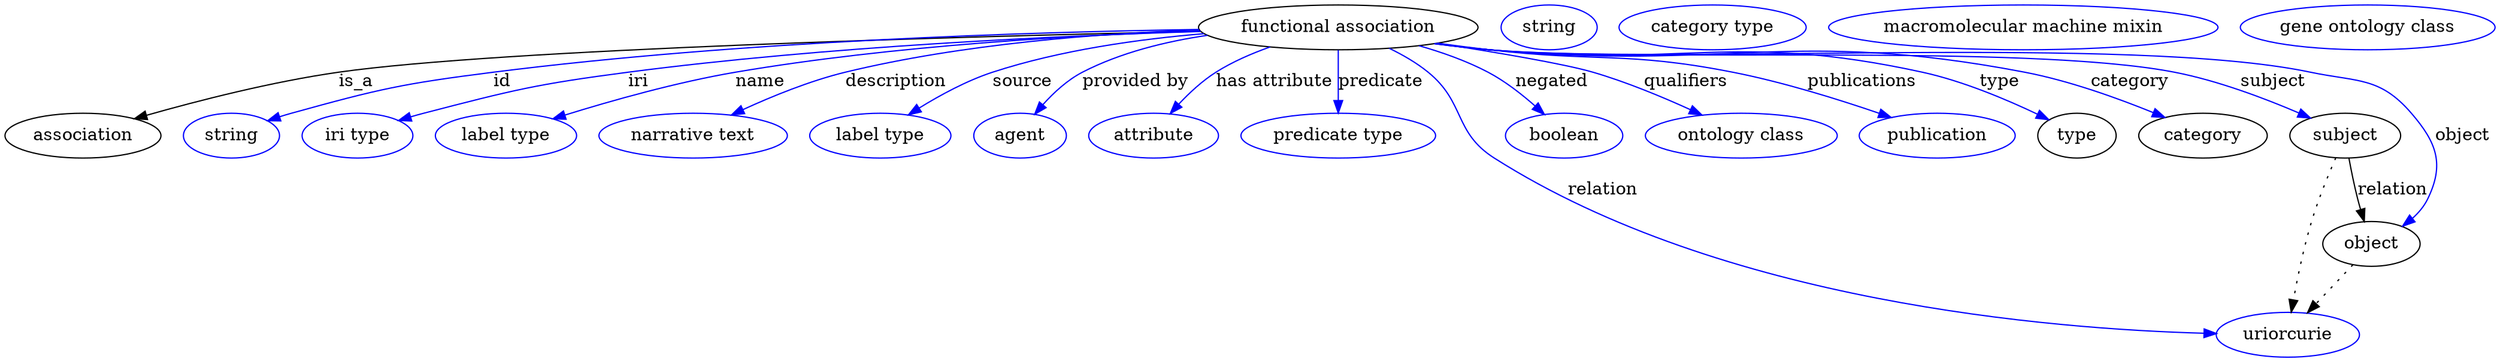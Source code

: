 digraph {
	graph [bb="0,0,1994.4,283"];
	node [label="\N"];
	"functional association"	[height=0.5,
		label="functional association",
		pos="1068.4,265",
		width=3.1053];
	association	[height=0.5,
		pos="62.394,178",
		width=1.7332];
	"functional association" -> association	[label=is_a,
		lp="281.39,221.5",
		pos="e,103.55,191.56 958.16,261.85 770.67,257.74 397.36,247.51 267.39,229 214.12,221.41 154.49,206.07 113.34,194.37"];
	id	[color=blue,
		height=0.5,
		label=string,
		pos="181.39,178",
		width=1.0652];
	"functional association" -> id	[color=blue,
		label=id,
		lp="398.39,221.5",
		pos="e,210.38,190 956.83,263.32 822.26,261.34 589.44,254.15 391.39,229 318.5,219.74 300.2,215.65 229.39,196 226.29,195.14 223.09,194.17 \
219.89,193.16",
		style=solid];
	iri	[color=blue,
		height=0.5,
		label="iri type",
		pos="282.39,178",
		width=1.2277];
	"functional association" -> iri	[color=blue,
		label=iri,
		lp="507.39,221.5",
		pos="e,315.31,190.19 958.36,261.7 843.43,258.25 658.13,249.75 499.39,229 425.67,219.36 407.35,214.72 335.39,196 332.02,195.12 328.54,\
194.15 325.06,193.14",
		style=solid];
	name	[color=blue,
		height=0.5,
		label="label type",
		pos="401.39,178",
		width=1.5707];
	"functional association" -> name	[color=blue,
		label=name,
		lp="605.39,221.5",
		pos="e,438.98,191.51 957.85,262.04 859.47,258.87 711.99,250.58 585.39,229 538.27,220.97 485.75,206.08 448.93,194.64",
		style=solid];
	description	[color=blue,
		height=0.5,
		label="narrative text",
		pos="551.39,178",
		width=2.0943];
	"functional association" -> description	[color=blue,
		label=description,
		lp="713.89,221.5",
		pos="e,582.12,194.62 957.13,263.02 877.18,260.18 767.38,251.87 673.39,229 645.05,222.1 614.69,209.68 591.35,198.95",
		style=solid];
	source	[color=blue,
		height=0.5,
		label="label type",
		pos="701.39,178",
		width=1.5707];
	"functional association" -> source	[color=blue,
		label=source,
		lp="815.39,221.5",
		pos="e,723.95,194.74 960.75,259.94 908.58,255.59 845.64,246.76 791.39,229 770.76,222.24 749.43,210.64 732.73,200.31",
		style=solid];
	"provided by"	[color=blue,
		height=0.5,
		label=agent,
		pos="813.39,178",
		width=1.0291];
	"functional association" -> "provided by"	[color=blue,
		label="provided by",
		lp="905.89,221.5",
		pos="e,825.1,195.15 963.55,258.62 930.14,253.68 893.94,244.8 863.39,229 851.3,222.74 840.3,212.52 831.71,202.94",
		style=solid];
	"has attribute"	[color=blue,
		height=0.5,
		label=attribute,
		pos="920.39,178",
		width=1.4443];
	"functional association" -> "has attribute"	[color=blue,
		label="has attribute",
		lp="1017.4,221.5",
		pos="e,933.75,195.77 1013.8,249.28 999.07,244.06 983.6,237.36 970.39,229 959.48,222.09 949.1,212.42 940.65,203.42",
		style=solid];
	predicate	[color=blue,
		height=0.5,
		label="predicate type",
		pos="1068.4,178",
		width=2.1665];
	"functional association" -> predicate	[color=blue,
		label=predicate,
		lp="1102.4,221.5",
		pos="e,1068.4,196.18 1068.4,246.8 1068.4,235.16 1068.4,219.55 1068.4,206.24",
		style=solid];
	relation	[color=blue,
		height=0.5,
		label=uriorcurie,
		pos="1828.4,18",
		width=1.5887];
	"functional association" -> relation	[color=blue,
		label=relation,
		lp="1280.4,134.5",
		pos="e,1770.9,19.01 1109.2,248.19 1120,242.98 1131.1,236.55 1140.4,229 1170.4,204.56 1160.8,180.77 1193.4,160 1375,44.341 1638.3,22.749 \
1760.9,19.262",
		style=solid];
	negated	[color=blue,
		height=0.5,
		label=boolean,
		pos="1249.4,178",
		width=1.2999];
	"functional association" -> negated	[color=blue,
		label=negated,
		lp="1239.4,221.5",
		pos="e,1233.6,194.99 1133.2,250.25 1151.6,244.98 1171.3,238.01 1188.4,229 1201.9,221.88 1215.2,211.46 1226,201.98",
		style=solid];
	qualifiers	[color=blue,
		height=0.5,
		label="ontology class",
		pos="1390.4,178",
		width=2.1304];
	"functional association" -> qualifiers	[color=blue,
		label=qualifiers,
		lp="1345.9,221.5",
		pos="e,1359.1,194.62 1147.8,252.31 1194.7,245.01 1249.3,235.76 1272.4,229 1298.9,221.22 1327.5,209.21 1349.9,198.91",
		style=solid];
	publications	[color=blue,
		height=0.5,
		label=publication,
		pos="1547.4,178",
		width=1.7332];
	"functional association" -> publications	[color=blue,
		label=publications,
		lp="1487.4,221.5",
		pos="e,1510.5,192.61 1147.7,252.31 1161.6,250.42 1175.9,248.57 1189.4,247 1275.4,236.97 1298.4,245.71 1383.4,229 1423.8,221.06 1468.3,\
207.12 1500.8,195.97",
		style=solid];
	type	[height=0.5,
		pos="1659.4,178",
		width=0.86659];
	"functional association" -> type	[color=blue,
		label=type,
		lp="1597.4,221.5",
		pos="e,1636.8,190.8 1146.4,252.02 1160.7,250.12 1175.5,248.34 1189.4,247 1342.7,232.27 1385,261.88 1535.4,229 1568,221.87 1603.2,206.96 \
1627.7,195.26",
		style=solid];
	category	[height=0.5,
		pos="1760.4,178",
		width=1.4263];
	"functional association" -> category	[color=blue,
		label=category,
		lp="1701.9,221.5",
		pos="e,1729.9,192.63 1145.7,251.99 1160.2,250.07 1175.2,248.29 1189.4,247 1379,229.74 1430.4,264.81 1617.4,229 1653.2,222.14 1692.2,208.05 \
1720.4,196.56",
		style=solid];
	subject	[height=0.5,
		pos="1874.4,178",
		width=1.2277];
	"functional association" -> subject	[color=blue,
		label=subject,
		lp="1816.4,221.5",
		pos="e,1846.5,192.14 1145.4,251.93 1160,250 1175.1,248.23 1189.4,247 1310.8,236.51 1617.8,252.18 1737.4,229 1772.3,222.24 1810.1,207.88 \
1837.1,196.27",
		style=solid];
	object	[height=0.5,
		pos="1895.4,91",
		width=1.0832];
	"functional association" -> object	[color=blue,
		label=object,
		lp="1968.4,178",
		pos="e,1920.3,105.25 1145.4,251.86 1160,249.94 1175.1,248.19 1189.4,247 1334.9,234.82 1703.5,259.04 1846.4,229 1884.4,221.01 1902.1,225.48 \
1927.4,196 1947.7,172.34 1954.1,155.03 1940.4,127 1937.5,121.17 1933.2,116.02 1928.3,111.6",
		style=solid];
	association_type	[color=blue,
		height=0.5,
		label=string,
		pos="1236.4,265",
		width=1.0652];
	association_category	[color=blue,
		height=0.5,
		label="category type",
		pos="1367.4,265",
		width=2.0762];
	subject -> relation	[pos="e,1831.1,36.136 1866.8,160.24 1860.9,146.64 1852.8,126.88 1847.4,109 1841.1,88.265 1836.2,64.241 1832.9,46.231",
		style=dotted];
	subject -> object	[label=relation,
		lp="1912.4,134.5",
		pos="e,1889.7,108.98 1877.4,159.77 1879.2,150.09 1881.6,137.8 1884.4,127 1885.1,124.32 1885.9,121.53 1886.7,118.76"];
	"functional association_subject"	[color=blue,
		height=0.5,
		label="macromolecular machine mixin",
		pos="1616.4,265",
		width=4.3329];
	object -> relation	[pos="e,1844.2,35.702 1880.5,74.243 1871.9,65.127 1860.9,53.465 1851.2,43.208",
		style=dotted];
	"functional association_object"	[color=blue,
		height=0.5,
		label="gene ontology class",
		pos="1892.4,265",
		width=2.8345];
}
